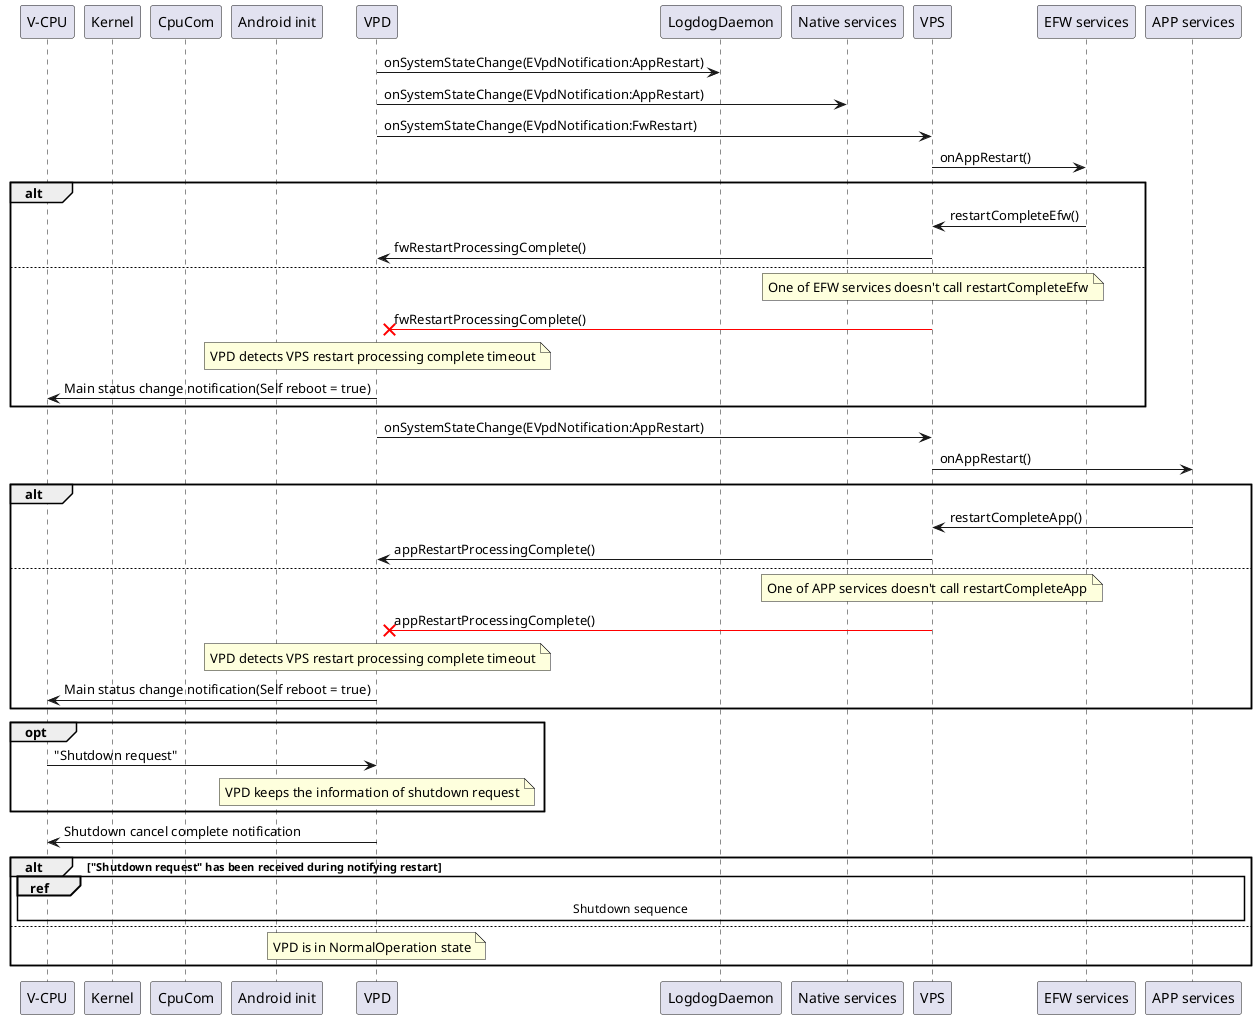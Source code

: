 @startuml
participant "V-CPU"
participant Kernel
participant CpuCom
participant "Android init"
participant VPD
participant LogdogDaemon
participant "Native services"
participant VPS
participant "EFW services"
participant "APP services"

VPD->LogdogDaemon: onSystemStateChange(EVpdNotification:AppRestart)
VPD->"Native services": onSystemStateChange(EVpdNotification:AppRestart)
VPD->VPS: onSystemStateChange(EVpdNotification:FwRestart)
VPS->"EFW services":onAppRestart()

alt
    VPS<-"EFW services":restartCompleteEfw()
    VPD<-VPS: fwRestartProcessingComplete()
else
    note over VPS
        One of EFW services doesn't call restartCompleteEfw
    end note
    VPD x<[#red]-VPS: fwRestartProcessingComplete()
    note over VPD
    VPD detects VPS restart processing complete timeout
    end note
    "V-CPU"<-VPD: Main status change notification(Self reboot = true)
end

VPD->VPS: onSystemStateChange(EVpdNotification:AppRestart)
VPS->"APP services":onAppRestart()


alt
    VPS<-"APP services":restartCompleteApp()
    VPD<-VPS: appRestartProcessingComplete()
else
    note over VPS
        One of APP services doesn't call restartCompleteApp
    end note
    VPD x<[#red]-VPS: appRestartProcessingComplete()
    note over VPD
    VPD detects VPS restart processing complete timeout
    end note
    "V-CPU"<-VPD: Main status change notification(Self reboot = true)
end

opt
    "V-CPU"->VPD: "Shutdown request"
    note over VPD
        VPD keeps the information of shutdown request
    end note
end

"V-CPU"<-VPD: Shutdown cancel complete notification

alt "Shutdown request" has been received during notifying restart

    ref over "V-CPU", "APP services"
        Shutdown sequence
    end
else
    note over VPD: VPD is in NormalOperation state
end

@enduml
